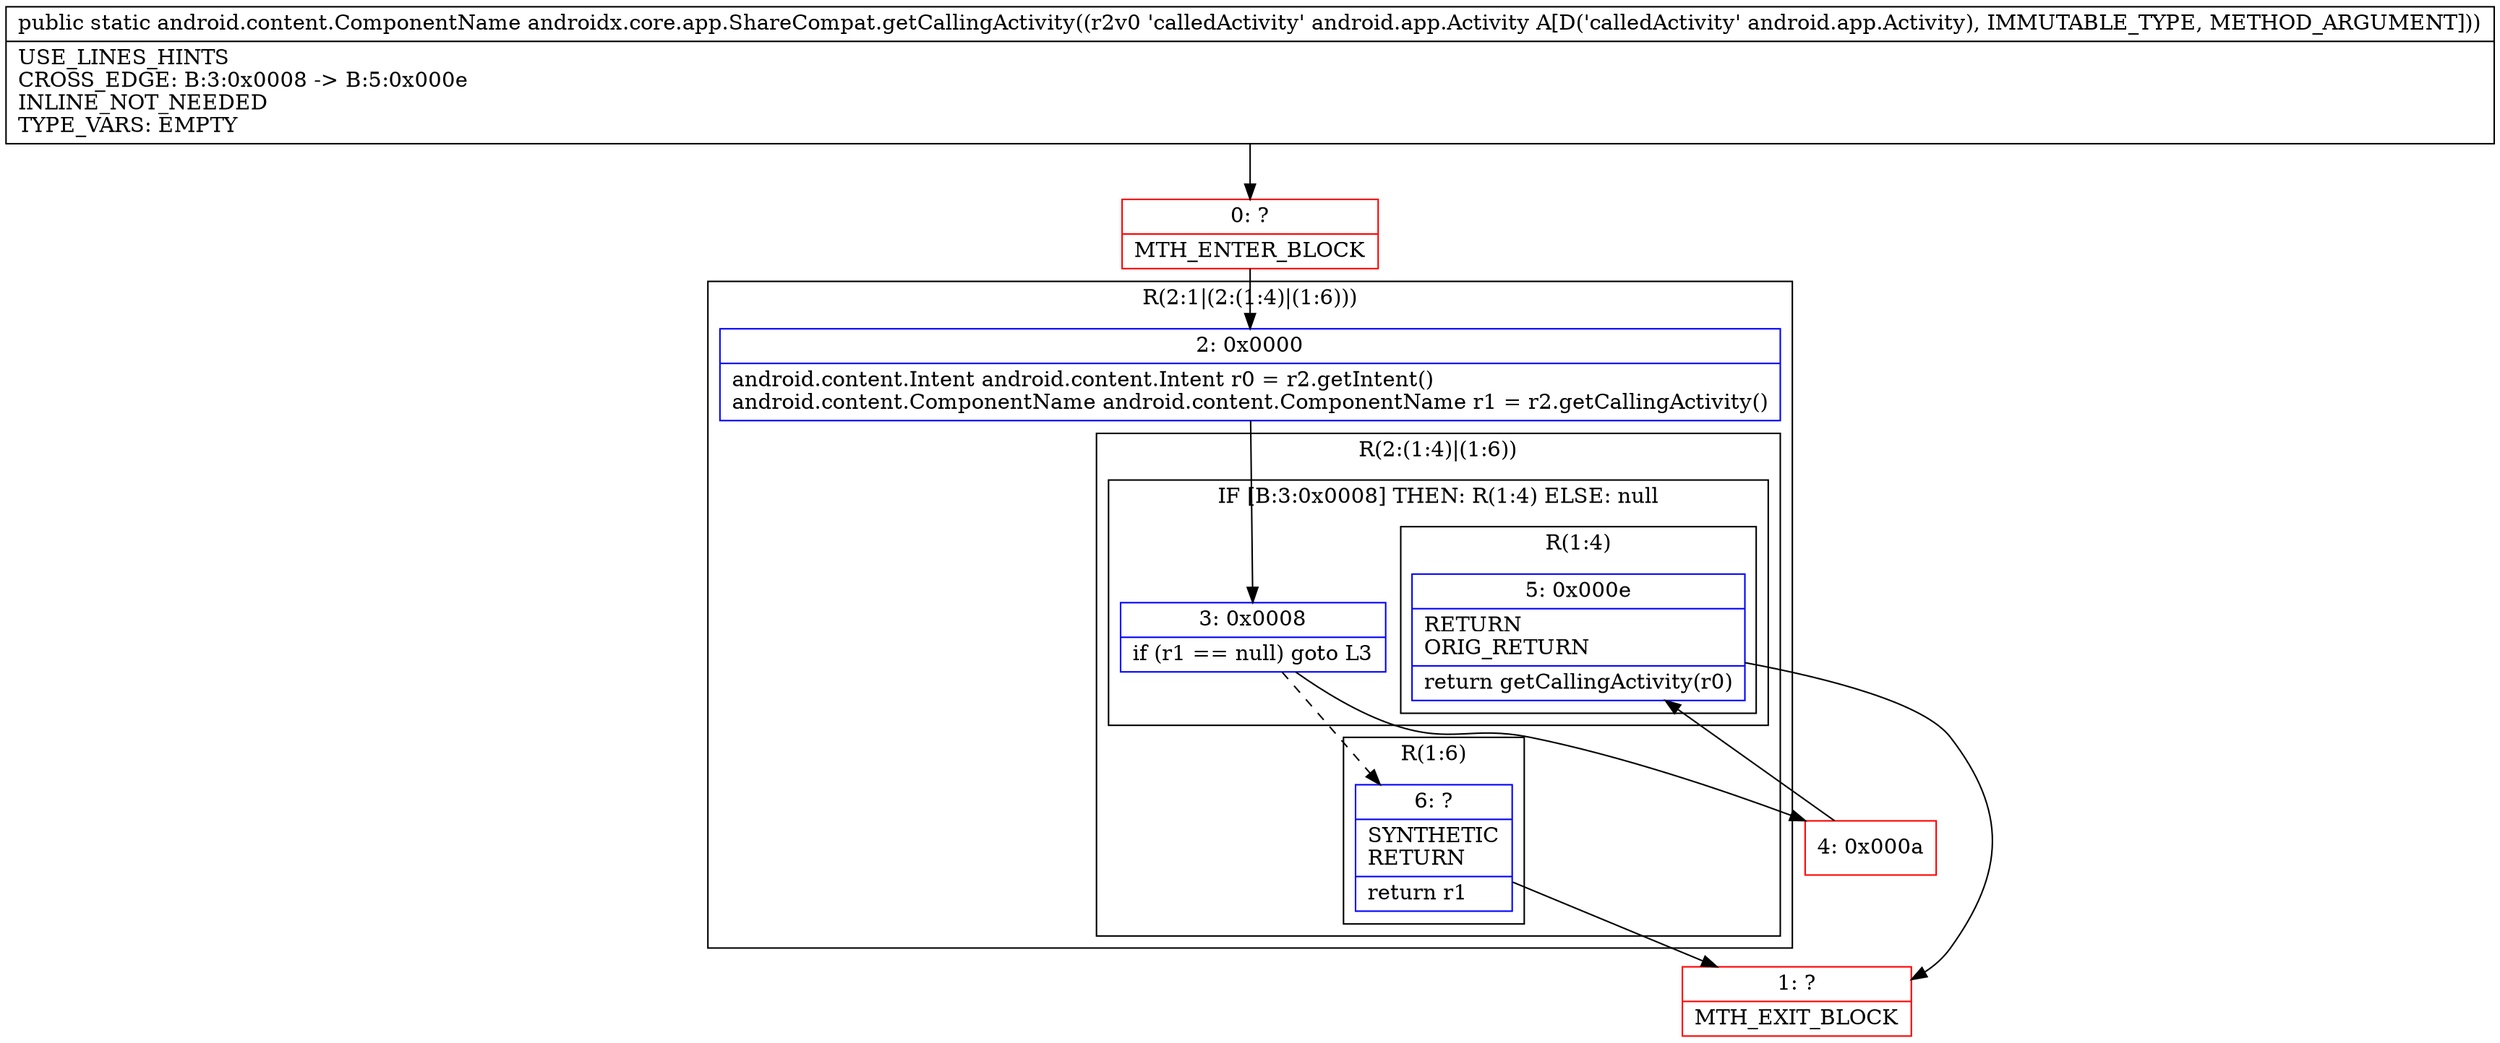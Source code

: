 digraph "CFG forandroidx.core.app.ShareCompat.getCallingActivity(Landroid\/app\/Activity;)Landroid\/content\/ComponentName;" {
subgraph cluster_Region_1968070787 {
label = "R(2:1|(2:(1:4)|(1:6)))";
node [shape=record,color=blue];
Node_2 [shape=record,label="{2\:\ 0x0000|android.content.Intent android.content.Intent r0 = r2.getIntent()\landroid.content.ComponentName android.content.ComponentName r1 = r2.getCallingActivity()\l}"];
subgraph cluster_Region_2084567495 {
label = "R(2:(1:4)|(1:6))";
node [shape=record,color=blue];
subgraph cluster_IfRegion_1817490794 {
label = "IF [B:3:0x0008] THEN: R(1:4) ELSE: null";
node [shape=record,color=blue];
Node_3 [shape=record,label="{3\:\ 0x0008|if (r1 == null) goto L3\l}"];
subgraph cluster_Region_956856914 {
label = "R(1:4)";
node [shape=record,color=blue];
Node_5 [shape=record,label="{5\:\ 0x000e|RETURN\lORIG_RETURN\l|return getCallingActivity(r0)\l}"];
}
}
subgraph cluster_Region_2045702861 {
label = "R(1:6)";
node [shape=record,color=blue];
Node_6 [shape=record,label="{6\:\ ?|SYNTHETIC\lRETURN\l|return r1\l}"];
}
}
}
Node_0 [shape=record,color=red,label="{0\:\ ?|MTH_ENTER_BLOCK\l}"];
Node_4 [shape=record,color=red,label="{4\:\ 0x000a}"];
Node_1 [shape=record,color=red,label="{1\:\ ?|MTH_EXIT_BLOCK\l}"];
MethodNode[shape=record,label="{public static android.content.ComponentName androidx.core.app.ShareCompat.getCallingActivity((r2v0 'calledActivity' android.app.Activity A[D('calledActivity' android.app.Activity), IMMUTABLE_TYPE, METHOD_ARGUMENT]))  | USE_LINES_HINTS\lCROSS_EDGE: B:3:0x0008 \-\> B:5:0x000e\lINLINE_NOT_NEEDED\lTYPE_VARS: EMPTY\l}"];
MethodNode -> Node_0;Node_2 -> Node_3;
Node_3 -> Node_4;
Node_3 -> Node_6[style=dashed];
Node_5 -> Node_1;
Node_6 -> Node_1;
Node_0 -> Node_2;
Node_4 -> Node_5;
}

